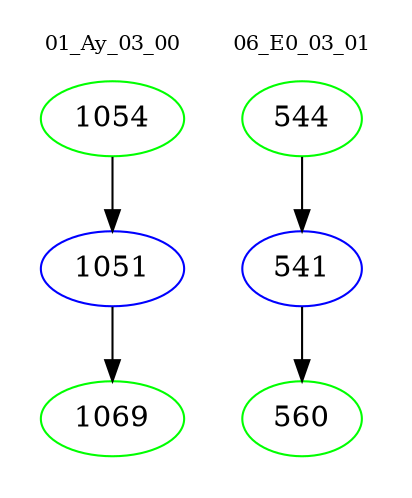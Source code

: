 digraph{
subgraph cluster_0 {
color = white
label = "01_Ay_03_00";
fontsize=10;
T0_1054 [label="1054", color="green"]
T0_1054 -> T0_1051 [color="black"]
T0_1051 [label="1051", color="blue"]
T0_1051 -> T0_1069 [color="black"]
T0_1069 [label="1069", color="green"]
}
subgraph cluster_1 {
color = white
label = "06_E0_03_01";
fontsize=10;
T1_544 [label="544", color="green"]
T1_544 -> T1_541 [color="black"]
T1_541 [label="541", color="blue"]
T1_541 -> T1_560 [color="black"]
T1_560 [label="560", color="green"]
}
}
